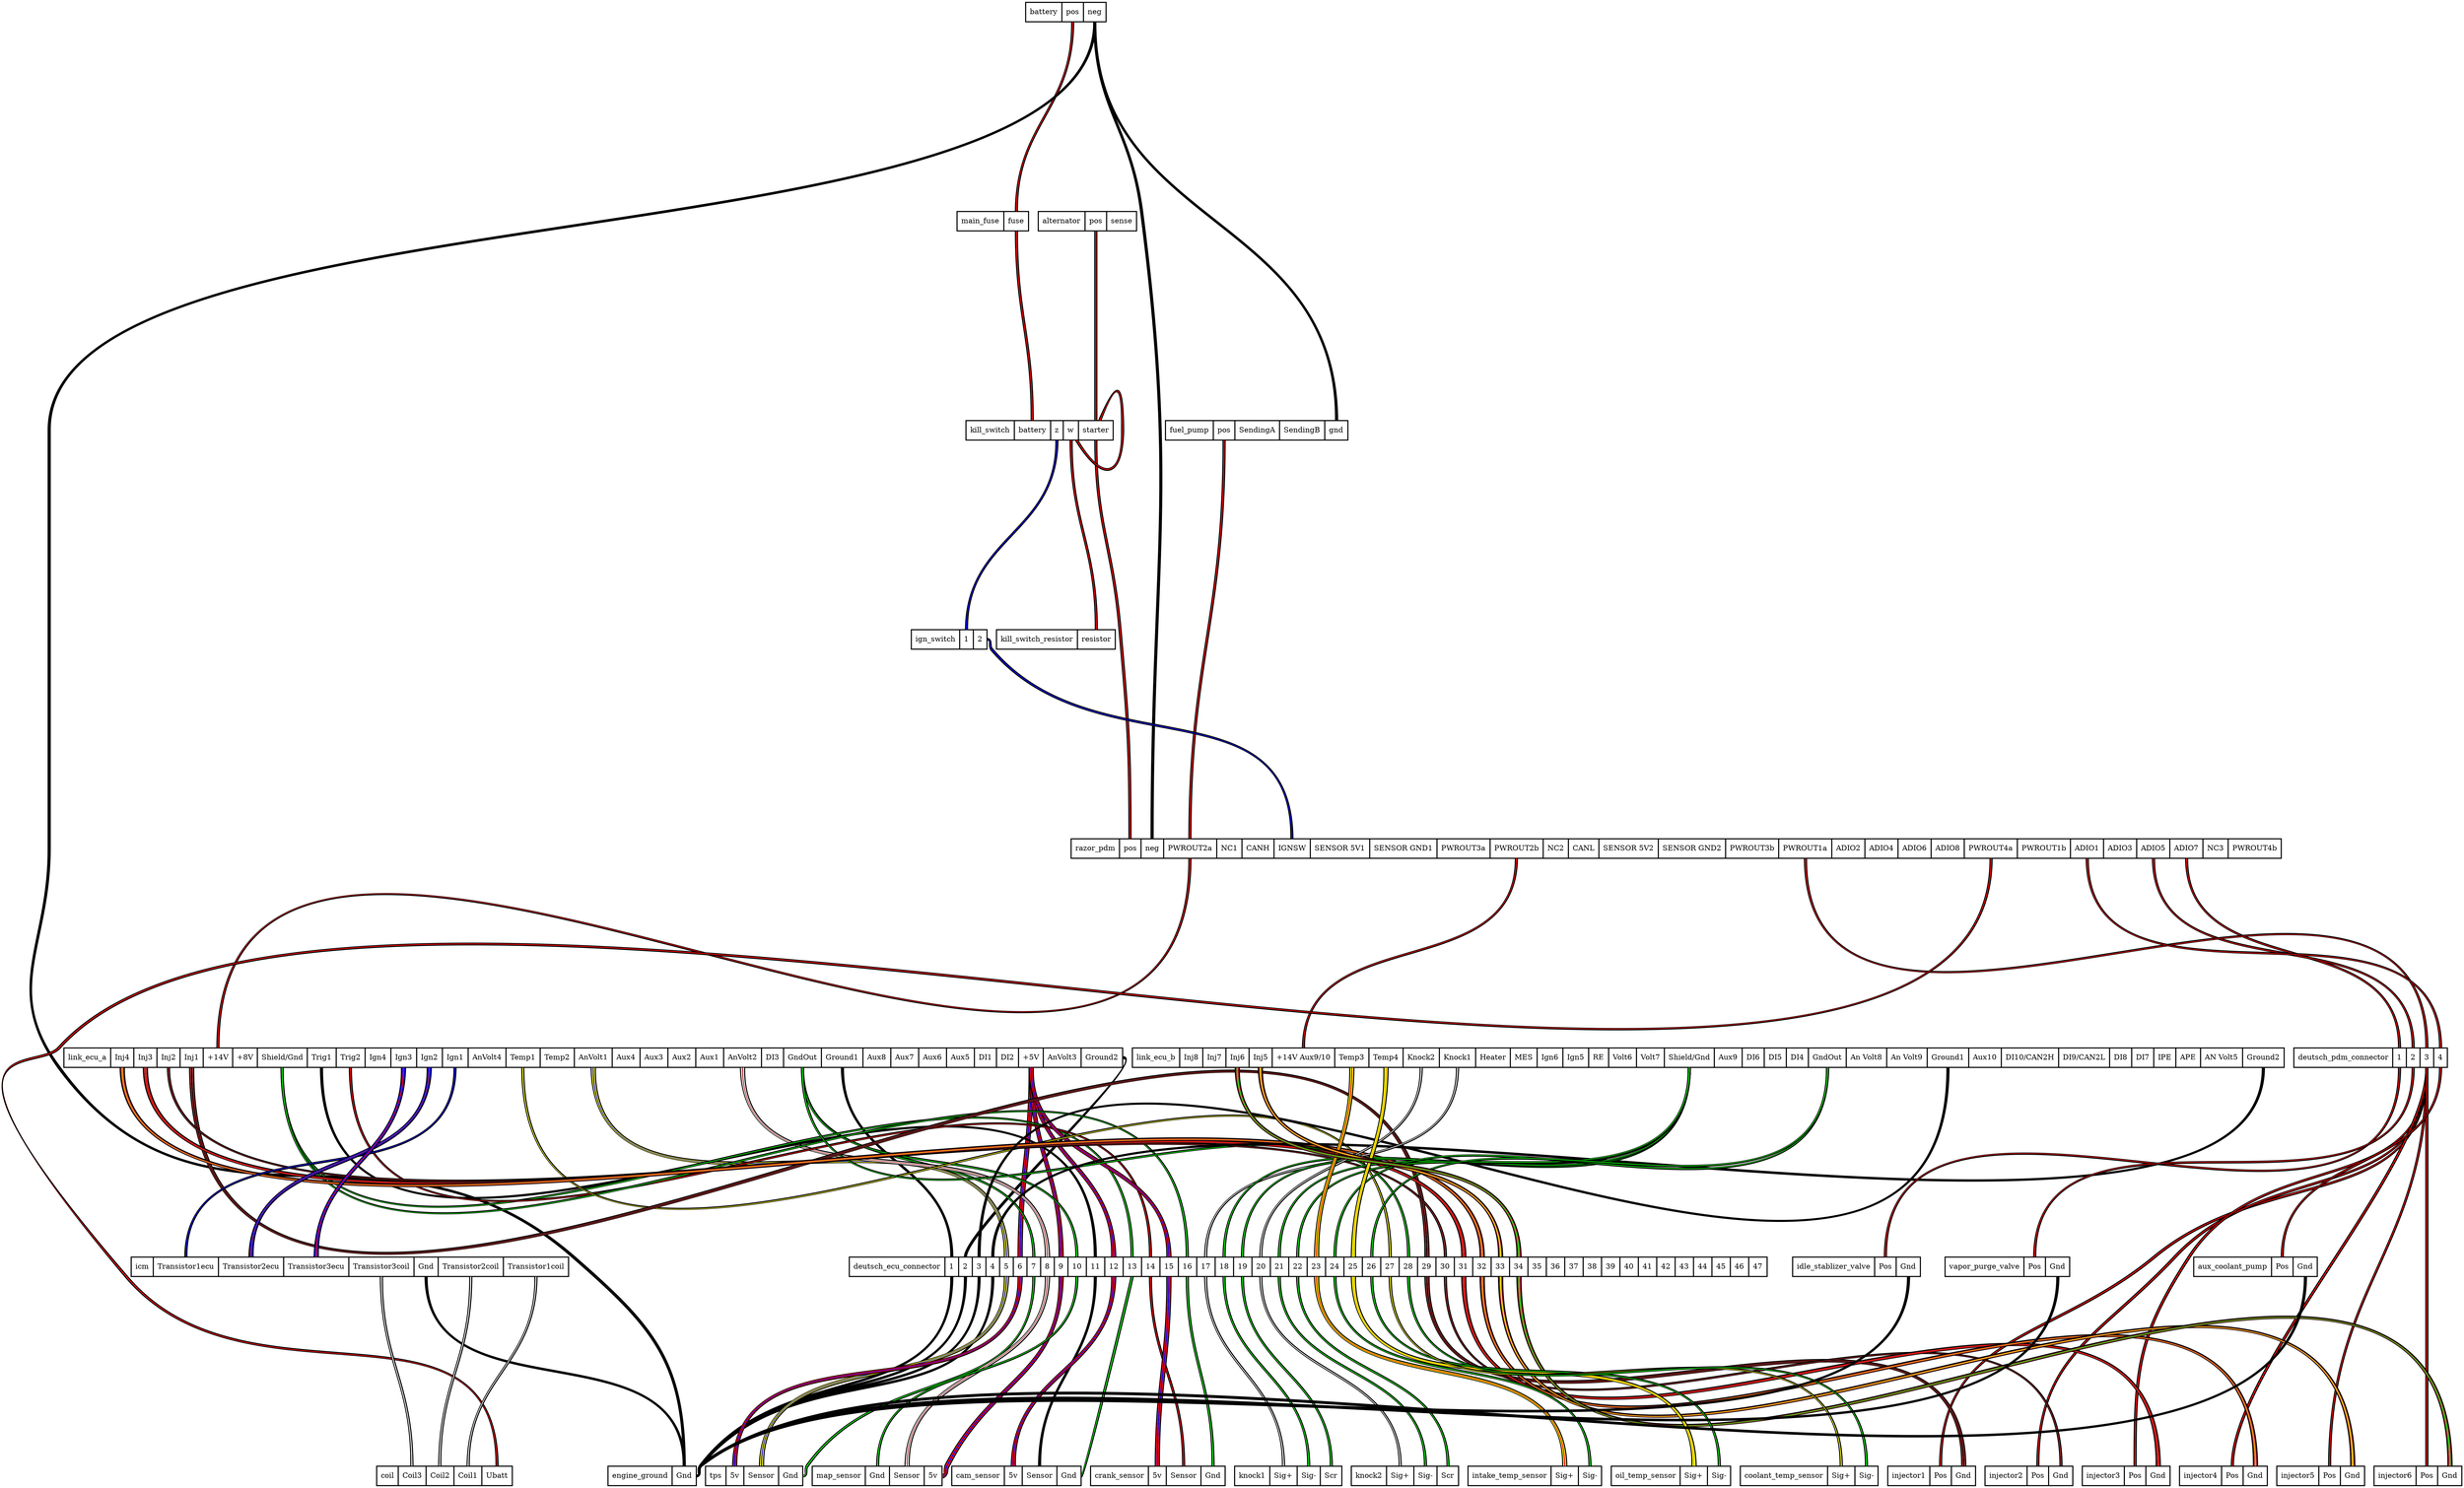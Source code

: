 graph "" {
	graph [bb="0,0,4683.2,2816",
		ranksep=5
	];
	node [label="\N"];
	battery	[height=0.51389,
		label="battery | <pos> pos | <neg> neg ",
		pos="2027.7,2797.5",
		rects="1951.2,2779.5,2020.2,2815.5 2020.2,2779.5,2061.2,2815.5 2061.2,2779.5,2104.2,2815.5",
		shape=record,
		style=bold,
		width=2.125];
	main_fuse	[height=0.51389,
		label="main_fuse | <fuse> fuse ",
		pos="1888.7,2400.5",
		rects="1820.7,2382.5,1909.7,2418.5 1909.7,2382.5,1956.7,2418.5",
		shape=record,
		style=bold,
		width=1.8889];
	battery:pos -- main_fuse:fuse	[color="black:red:black",
		penwidth=2,
		pos="2040.7,2779 2040.7,2612.1 1933.7,2585.9 1933.7,2419"];
	razor_pdm	[height=0.51389,
		label="razor_pdm | <pos> pos | <neg> neg | <PWROUT2a> PWROUT2a | <NC1> NC1 | <CANH> CANH | <IGNSW> IGNSW | <SENSOR 5V1> SENSOR 5V1 | <SENSOR \
GND1> SENSOR GND1 | <PWROUT3a> PWROUT3a | <PWROUT2b> PWROUT2b | <NC2> NC2 | <CANL> CANL | <SENSOR 5V2> SENSOR 5V2 | <SENSOR GND2> \
SENSOR GND2 | <PWROUT3b> PWROUT3b | <PWROUT1a> PWROUT1a | <ADIO2> ADIO2 | <ADIO4> ADIO4 | <ADIO6> ADIO6 | <ADIO8> ADIO8 | <PWROUT4a> \
PWROUT4a | <PWROUT1b> PWROUT1b | <ADIO1> ADIO1 | <ADIO3> ADIO3 | <ADIO5> ADIO5 | <ADIO7> ADIO7 | <NC3> NC3 | <PWROUT4b> PWROUT4b ",
		pos="3188.7,1209.5",
		rects="2037.7,1191.5,2129.7,1227.5 2129.7,1191.5,2170.7,1227.5 2170.7,1191.5,2213.7,1227.5 2213.7,1191.5,2314.7,1227.5 2314.7,1191.5,2362.7,\
1227.5 2362.7,1191.5,2423.7,1227.5 2423.7,1191.5,2492.7,1227.5 2492.7,1191.5,2605.7,1227.5 2605.7,1191.5,2733.7,1227.5 2733.7,1191.5,\
2834.7,1227.5 2834.7,1191.5,2935.7,1227.5 2935.7,1191.5,2983.7,1227.5 2983.7,1191.5,3041.7,1227.5 3041.7,1191.5,3154.7,1227.5 3154.7,\
1191.5,3282.7,1227.5 3282.7,1191.5,3383.7,1227.5 3383.7,1191.5,3484.7,1227.5 3484.7,1191.5,3547.7,1227.5 3547.7,1191.5,3610.7,1227.5 \
3610.7,1191.5,3673.7,1227.5 3673.7,1191.5,3736.7,1227.5 3736.7,1191.5,3837.7,1227.5 3837.7,1191.5,3938.7,1227.5 3938.7,1191.5,4001.7,\
1227.5 4001.7,1191.5,4064.7,1227.5 4064.7,1191.5,4127.7,1227.5 4127.7,1191.5,4190.7,1227.5 4190.7,1191.5,4238.7,1227.5 4238.7,1191.5,\
4339.7,1227.5",
		shape=record,
		style=bold,
		width=31.972];
	battery:neg -- razor_pdm:neg	[color="black:black:black",
		penwidth=2,
		pos="2082.7,2779 2082.7,2614.2 2150.4,2582.4 2171.7,2419 2240.1,1894 2191.7,1757.4 2191.7,1228"];
	fuel_pump	[height=0.51389,
		label="fuel_pump | <pos> pos | <SendingA> SendingA | <SendingB> SendingB | <gnd> gnd ",
		pos="2390.7,2003.5",
		rects="2217.2,1985.5,2308.2,2021.5 2308.2,1985.5,2349.2,2021.5 2349.2,1985.5,2434.2,2021.5 2434.2,1985.5,2520.2,2021.5 2520.2,1985.5,2564.2,\
2021.5",
		shape=record,
		style=bold,
		width=4.8194];
	battery:neg -- fuel_pump:gnd	[color="black:black:black",
		penwidth=2,
		pos="2082.7,2779 2082.7,2385.3 2542.7,2415.7 2542.7,2022"];
	engine_ground	[height=0.51389,
		label="engine_ground | <Gnd> Gnd ",
		pos="1240.7,18.5",
		rects="1156.7,0.5,1278.7,36.5 1278.7,0.5,1324.7,36.5",
		shape=record,
		style=bold,
		width=2.3333];
	battery:neg -- engine_ground:Gnd	[color="black:black:black",
		penwidth=2,
		pos="2082.7,2779 2082.7,2304.7 93.673,2478.8 93.673,2004.5 93.673,2004.5 93.673,2004.5 93.673,1208.5 93.673,1024.1 3.7359,942.8 112.67,\
794 386.28,420.27 741.69,738.54 1090.7,434 1241.2,302.62 1301.7,236.82 1301.7,37"];
	kill_switch	[height=0.51389,
		label="kill_switch | <battery> battery | <z> z | <w> w | <starter> starter ",
		pos="1977.7,2003.5",
		rects="1837.7,1985.5,1929.7,2021.5 1929.7,1985.5,1998.7,2021.5 1998.7,1985.5,2022.7,2021.5 2022.7,1985.5,2051.7,2021.5 2051.7,1985.5,2117.7,\
2021.5",
		shape=record,
		style=bold,
		width=3.8889];
	main_fuse:fuse -- kill_switch:battery	[color="black:red:black",
		penwidth=2,
		pos="1933.7,2382 1933.7,2221.4 1963.7,2182.6 1963.7,2022"];
	link_ecu_a	[height=0.51389,
		label="link_ecu_a | <Inj4> Inj4 | <Inj3> Inj3 | <Inj2> Inj2 | <Inj1> Inj1 | <+14V> +14V | <+8V> +8V | <Shield/Gnd> Shield/Gnd | <Trig1> \
Trig1 | <Trig2> Trig2 | <Ign4> Ign4 | <Ign3> Ign3 | <Ign2> Ign2 | <Ign1> Ign1 | <AnVolt4> AnVolt4 | <Temp1> Temp1 | <Temp2> Temp2 | <\
AnVolt1> AnVolt1 | <Aux4> Aux4 | <Aux3> Aux3 | <Aux2> Aux2 | <Aux1> Aux1 | <AnVolt2> AnVolt2 | <DI3> DI3 | <GndOut> GndOut | <Ground1> \
Ground1 | <Aux8> Aux8 | <Aux7> Aux7 | <Aux6> Aux6 | <Aux5> Aux5 | <DI1> DI1 | <DI2> DI2 | <+5V> +5V | <AnVolt3> AnVolt3 | <Ground2> \
Ground2 ",
		pos="1128.7,812.5",
		rects="121.67,794.5,210.67,830.5 210.67,794.5,254.67,830.5 254.67,794.5,298.67,830.5 298.67,794.5,342.67,830.5 342.67,794.5,386.67,830.5 \
386.67,794.5,442.67,830.5 442.67,794.5,489.67,830.5 489.67,794.5,584.67,830.5 584.67,794.5,639.67,830.5 639.67,794.5,694.67,830.5 \
694.67,794.5,743.67,830.5 743.67,794.5,792.67,830.5 792.67,794.5,841.67,830.5 841.67,794.5,890.67,830.5 890.67,794.5,962.67,830.5 \
962.67,794.5,1027.7,830.5 1027.7,794.5,1092.7,830.5 1092.7,794.5,1164.7,830.5 1164.7,794.5,1217.7,830.5 1217.7,794.5,1270.7,830.5 \
1270.7,794.5,1323.7,830.5 1323.7,794.5,1376.7,830.5 1376.7,794.5,1448.7,830.5 1448.7,794.5,1490.7,830.5 1490.7,794.5,1562.7,830.5 \
1562.7,794.5,1641.7,830.5 1641.7,794.5,1694.7,830.5 1694.7,794.5,1747.7,830.5 1747.7,794.5,1800.7,830.5 1800.7,794.5,1853.7,830.5 \
1853.7,794.5,1895.7,830.5 1895.7,794.5,1937.7,830.5 1937.7,794.5,1984.7,830.5 1984.7,794.5,2056.7,830.5 2056.7,794.5,2135.7,830.5",
		shape=record,
		style=bold,
		width=27.972];
	razor_pdm:PWROUT2a -- link_ecu_a:"+14V"	[color="black:red:black",
		penwidth=2,
		pos="2263.7,1191 2263.7,353.79 414.67,1668.2 414.67,831"];
	link_ecu_b	[height=0.51389,
		label="link_ecu_b | <Inj8> Inj8 | <Inj7> Inj7 | <Inj6> Inj6 | <Inj5> Inj5 | <+14V Aux9/10> +14V Aux9/10 | <Temp3> Temp3 | <Temp4> Temp4 | <\
Knock2> Knock2 | <Knock1> Knock1 | <Heater> Heater | <MES> MES | <Ign6> Ign6 | <Ign5> Ign5 | <RE> RE | <Volt6> Volt6 | <Volt7> Volt7 | <\
Shield/Gnd> Shield/Gnd | <Aux9> Aux9 | <DI6> DI6 | <DI5> DI5 | <DI4> DI4 | <GndOut> GndOut | <An Volt8> An Volt8 | <An Volt9> An \
Volt9 | <Ground1> Ground1 | <Aux10> Aux10 | <DI10/CAN2H> DI10/CAN2H | <DI9/CAN2L> DI9/CAN2L | <DI8> DI8 | <DI7> DI7 | <IPE> IPE | <\
APE> APE | <AN Volt5> AN Volt5 | <Ground2> Ground2 ",
		pos="3249.7,812.5",
		rects="2154.2,794.5,2244.2,830.5 2244.2,794.5,2288.2,830.5 2288.2,794.5,2332.2,830.5 2332.2,794.5,2376.2,830.5 2376.2,794.5,2420.2,830.5 \
2420.2,794.5,2539.2,830.5 2539.2,794.5,2604.2,830.5 2604.2,794.5,2669.2,830.5 2669.2,794.5,2738.2,830.5 2738.2,794.5,2807.2,830.5 \
2807.2,794.5,2873.2,830.5 2873.2,794.5,2924.2,830.5 2924.2,794.5,2973.2,830.5 2973.2,794.5,3022.2,830.5 3022.2,794.5,3060.2,830.5 \
3060.2,794.5,3113.2,830.5 3113.2,794.5,3166.2,830.5 3166.2,794.5,3261.2,830.5 3261.2,794.5,3314.2,830.5 3314.2,794.5,3356.2,830.5 \
3356.2,794.5,3398.2,830.5 3398.2,794.5,3440.2,830.5 3440.2,794.5,3512.2,830.5 3512.2,794.5,3589.2,830.5 3589.2,794.5,3666.2,830.5 \
3666.2,794.5,3745.2,830.5 3745.2,794.5,3807.2,830.5 3807.2,794.5,3916.2,830.5 3916.2,794.5,4013.2,830.5 4013.2,794.5,4055.2,830.5 \
4055.2,794.5,4097.2,830.5 4097.2,794.5,4139.2,830.5 4139.2,794.5,4186.2,830.5 4186.2,794.5,4266.2,830.5 4266.2,794.5,4345.2,830.5",
		shape=record,
		style=bold,
		width=30.431];
	razor_pdm:PWROUT2b -- link_ecu_b:"+14V Aux9/10"	[color="black:red:black",
		penwidth=2,
		pos="2884.7,1191 2884.7,950.17 2479.7,1071.8 2479.7,831"];
	deutsch_pdm_connector	[height=0.51389,
		label="deutsch_pdm_connector | <1> 1 | <2> 2 | <3> 3 | <4> 4 ",
		pos="4509.7,812.5",
		rects="4363.7,794.5,4551.7,830.5 4551.7,794.5,4577.7,830.5 4577.7,794.5,4603.7,830.5 4603.7,794.5,4629.7,830.5 4629.7,794.5,4655.7,830.5",
		shape=record,
		style=bold,
		width=4.0556];
	razor_pdm:ADIO7 -- deutsch_pdm_connector:1	[color="black:red:black",
		penwidth=2,
		pos="4159.7,1191 4159.7,950.17 4564.7,1071.8 4564.7,831"];
	razor_pdm:ADIO5 -- deutsch_pdm_connector:2	[color="black:red:black",
		penwidth=2,
		pos="4096.7,1191 4096.7,919.33 4590.7,1102.7 4590.7,831"];
	razor_pdm:PWROUT1a -- deutsch_pdm_connector:3	[color="black:red:black",
		penwidth=2,
		pos="3434.7,1191 3434.7,641.84 4616.7,1380.2 4616.7,831"];
	razor_pdm:ADIO1 -- deutsch_pdm_connector:4	[color="black:red:black",
		penwidth=2,
		pos="3970.7,1191 3970.7,852.18 4642.7,1169.8 4642.7,831"];
	coil	[height=0.51389,
		label="coil | <Coil3> Coil3 | <Coil2> Coil2 | <Coil1> Coil1 | <Ubatt> Ubatt ",
		pos="845.67,18.5",
		rects="716.67,0.5,757.67,36.5 757.67,0.5,810.67,36.5 810.67,0.5,863.67,36.5 863.67,0.5,916.67,36.5 916.67,0.5,974.67,36.5",
		shape=record,
		style=bold,
		width=3.5833];
	razor_pdm:PWROUT4a -- coil:Ubatt	[color="black:red:black",
		penwidth=2,
		pos="3787.7,1191 3787.7,370.42 663.9,1438.9 112.67,831 67.733,781.44 -178.11,888.9 240.67,397 468.74,129.11 945.67,388.82 945.67,37"];
	fuel_pump:pos -- razor_pdm:PWROUT2a	[color="black:red:black",
		penwidth=2,
		pos="2328.7,1985 2328.7,1647.3 2263.7,1565.7 2263.7,1228"];
	kill_switch:starter -- razor_pdm:pos	[color="black:red:black",
		penwidth=2,
		pos="2084.7,1985 2084.7,1823.7 2116.6,1785.7 2130.7,1625 2146.1,1449 2149.7,1404.6 2149.7,1228"];
	kill_switch:starter -- kill_switch:w	[color="black:red:black",
		penwidth=2,
		pos="2092,2021.7 2125.2,2102.1 2135.7,2096 2135.7,2003.5 2135.7,1911 2096.1,1904.9 2047.9,1985.3"];
	kill_switch_resistor	[height=0.51389,
		label="kill_switch_resistor | <resistor> resistor ",
		pos="2008.7,1606.5",
		rects="1895.7,1588.5,2049.7,1624.5 2049.7,1588.5,2121.7,1624.5",
		shape=record,
		style=bold,
		width=3.1389];
	kill_switch:w -- kill_switch_resistor:resistor	[color="black:red:black",
		penwidth=2,
		pos="2037.7,1985 2037.7,1823.6 2085.7,1786.4 2085.7,1625"];
	ign_switch	[height=0.51389,
		label="ign_switch | <1> 1 | <2> 2 ",
		pos="1805.7,1606.5",
		rects="1733.7,1588.5,1825.7,1624.5 1825.7,1588.5,1851.7,1624.5 1851.7,1588.5,1877.7,1624.5",
		shape=record,
		style=bold,
		width=2];
	kill_switch:z -- ign_switch:1	[color="black:blue:black",
		penwidth=2,
		pos="2010.7,1985 2010.7,1807.7 1838.7,1802.3 1838.7,1625"];
	deutsch_ecu_connector	[height=0.51389,
		label="deutsch_ecu_connector | <1> 1 | <2> 2 | <3> 3 | <4> 4 | <5> 5 | <6> 6 | <7> 7 | <8> 8 | <9> 9 | <10> 10 | <11> 11 | <12> 12 | <13> \
13 | <14> 14 | <15> 15 | <16> 16 | <17> 17 | <18> 18 | <19> 19 | <20> 20 | <21> 21 | <22> 22 | <23> 23 | <24> 24 | <25> 25 | <26> \
26 | <27> 27 | <28> 28 | <29> 29 | <30> 30 | <31> 31 | <32> 32 | <33> 33 | <34> 34 | <35> 35 | <36> 36 | <37> 37 | <38> 38 | <39> \
39 | <40> 40 | <41> 41 | <42> 42 | <43> 43 | <44> 44 | <45> 45 | <46> 46 | <47> 47 ",
		pos="2488.7,415.5",
		rects="1615.7,397.5,1797.7,433.5 1797.7,397.5,1823.7,433.5 1823.7,397.5,1849.7,433.5 1849.7,397.5,1875.7,433.5 1875.7,397.5,1901.7,433.5 \
1901.7,397.5,1927.7,433.5 1927.7,397.5,1953.7,433.5 1953.7,397.5,1979.7,433.5 1979.7,397.5,2005.7,433.5 2005.7,397.5,2031.7,433.5 \
2031.7,397.5,2066.7,433.5 2066.7,397.5,2101.7,433.5 2101.7,397.5,2136.7,433.5 2136.7,397.5,2171.7,433.5 2171.7,397.5,2206.7,433.5 \
2206.7,397.5,2241.7,433.5 2241.7,397.5,2276.7,433.5 2276.7,397.5,2311.7,433.5 2311.7,397.5,2346.7,433.5 2346.7,397.5,2381.7,433.5 \
2381.7,397.5,2416.7,433.5 2416.7,397.5,2451.7,433.5 2451.7,397.5,2486.7,433.5 2486.7,397.5,2521.7,433.5 2521.7,397.5,2556.7,433.5 \
2556.7,397.5,2591.7,433.5 2591.7,397.5,2626.7,433.5 2626.7,397.5,2661.7,433.5 2661.7,397.5,2696.7,433.5 2696.7,397.5,2731.7,433.5 \
2731.7,397.5,2766.7,433.5 2766.7,397.5,2801.7,433.5 2801.7,397.5,2836.7,433.5 2836.7,397.5,2871.7,433.5 2871.7,397.5,2906.7,433.5 \
2906.7,397.5,2941.7,433.5 2941.7,397.5,2976.7,433.5 2976.7,397.5,3011.7,433.5 3011.7,397.5,3046.7,433.5 3046.7,397.5,3081.7,433.5 \
3081.7,397.5,3116.7,433.5 3116.7,397.5,3151.7,433.5 3151.7,397.5,3186.7,433.5 3186.7,397.5,3221.7,433.5 3221.7,397.5,3256.7,433.5 \
3256.7,397.5,3291.7,433.5 3291.7,397.5,3326.7,433.5 3326.7,397.5,3361.7,433.5",
		shape=record,
		style=bold,
		width=24.25];
	link_ecu_a:Ground1 -- deutsch_ecu_connector:1	[color="black:black:black",
		penwidth=2,
		pos="1602.7,794 1602.7,609.21 1810.7,618.79 1810.7,434"];
	link_ecu_a:Ground2 -- deutsch_ecu_connector:2	[color="black:black:black",
		penwidth=2,
		pos="2136.7,812.5 2190.3,812.5 1836.7,487.66 1836.7,434"];
	link_ecu_a:AnVolt1 -- deutsch_ecu_connector:5	[color="black:yellow:blue:yellow:black",
		penwidth=2,
		pos="1128.7,794 1128.7,409.77 1914.7,818.23 1914.7,434"];
	link_ecu_a:"+5V" -- deutsch_ecu_connector:6	[color="black:red:blue:red:black",
		penwidth=2,
		pos="1961.7,794 1961.7,633.73 1940.7,594.27 1940.7,434"];
	link_ecu_a:GndOut -- deutsch_ecu_connector:7	[color="black:green:black",
		penwidth=2,
		pos="1526.7,794 1526.7,541.33 1966.7,686.67 1966.7,434"];
	link_ecu_a:AnVolt2 -- deutsch_ecu_connector:8	[color="black:white:brown:white:black",
		penwidth=2,
		pos="1412.7,794 1412.7,490.6 1992.7,737.4 1992.7,434"];
	link_ecu_a:"+5V" -- deutsch_ecu_connector:9	[color="black:red:blue:red:black",
		penwidth=2,
		pos="1961.7,794 1961.7,632.01 2018.7,595.99 2018.7,434"];
	link_ecu_a:GndOut -- deutsch_ecu_connector:10	[color="black:green:black",
		penwidth=2,
		pos="1526.7,794 1526.7,512.18 2048.7,715.82 2048.7,434"];
	link_ecu_a:Trig1 -- deutsch_ecu_connector:11	[color="black:black:black",
		penwidth=2,
		pos="611.67,794 611.67,120.5 2083.7,1107.5 2083.7,434"];
	link_ecu_a:"+5V" -- deutsch_ecu_connector:12	[color="black:red:blue:red:black",
		penwidth=2,
		pos="1961.7,794 1961.7,619.45 2118.7,608.55 2118.7,434"];
	link_ecu_a:"Shield/Gnd" -- deutsch_ecu_connector:13	[color="black:green:black",
		penwidth=2,
		pos="536.67,794 536.67,57.738 2153.7,1170.3 2153.7,434"];
	link_ecu_a:Trig2 -- deutsch_ecu_connector:14	[color="black:red:black",
		penwidth=2,
		pos="666.67,794 666.67,98.891 2188.7,1129.1 2188.7,434"];
	link_ecu_a:"+5V" -- deutsch_ecu_connector:15	[color="black:red:blue:red:black",
		penwidth=2,
		pos="1961.7,794 1961.7,596.11 2223.7,631.89 2223.7,434"];
	link_ecu_a:"Shield/Gnd" -- deutsch_ecu_connector:16	[color="black:green:black",
		penwidth=2,
		pos="536.67,794 536.67,12.121 2258.7,1215.9 2258.7,434"];
	link_ecu_a:Temp1 -- deutsch_ecu_connector:27	[color="black:yellow:black",
		penwidth=2,
		pos="994.67,794 994.67,43.415 2644.7,1184.6 2644.7,434"];
	link_ecu_a:GndOut -- deutsch_ecu_connector:28	[color="black:green:black",
		penwidth=2,
		pos="1526.7,794 1526.7,257.16 2679.7,970.84 2679.7,434"];
	link_ecu_a:Inj1 -- deutsch_ecu_connector:29	[color="black:brown:black:brown:black",
		penwidth=2,
		pos="364.67,794 364.67,-262.63 2714.7,1490.6 2714.7,434"];
	link_ecu_a:Inj2 -- deutsch_ecu_connector:30	[color="black:brown:black",
		penwidth=2,
		pos="320.67,794 320.67,248.33 2749.7,979.67 2749.7,434"];
	link_ecu_a:Inj3 -- deutsch_ecu_connector:31	[color="black:brown:red:brown:black",
		penwidth=2,
		pos="276.67,794 276.67,230.95 2784.7,997.05 2784.7,434"];
	link_ecu_a:Inj4 -- deutsch_ecu_connector:32	[color="black:brown:orange:brown:black",
		penwidth=2,
		pos="232.67,794 232.67,213.57 2819.7,1014.4 2819.7,434"];
	icm	[height=0.51389,
		label="icm | <Transistor1ecu> Transistor1ecu | <Transistor2ecu> Transistor2ecu | <Transistor3ecu> Transistor3ecu | <Transistor3coil> Transistor3coil | <\
Gnd> Gnd | <Transistor2coil> Transistor2coil | <Transistor1coil> Transistor1coil ",
		pos="665.67,415.5",
		rects="249.67,397.5,291.67,433.5 291.67,397.5,415.67,433.5 415.67,397.5,539.67,433.5 539.67,397.5,663.67,433.5 663.67,397.5,787.67,433.5 \
787.67,397.5,833.67,433.5 833.67,397.5,957.67,433.5 957.67,397.5,1081.7,433.5",
		shape=record,
		style=bold,
		width=11.556];
	link_ecu_a:Ign1 -- icm:Transistor1ecu	[color="black:blue:black",
		penwidth=2,
		pos="865.67,794 865.67,515.82 353.67,712.18 353.67,434"];
	link_ecu_a:Ign2 -- icm:Transistor2ecu	[color="black:blue:brown:blue:black",
		penwidth=2,
		pos="816.67,794 816.67,574.23 477.67,653.77 477.67,434"];
	link_ecu_a:Ign3 -- icm:Transistor3ecu	[color="black:blue:red:blue:black",
		penwidth=2,
		pos="767.67,794 767.67,617.81 601.67,610.19 601.67,434"];
	link_ecu_b:Ground1 -- deutsch_ecu_connector:3	[color="black:black:black",
		penwidth=2,
		pos="3705.7,794 3705.7,-40.592 1862.7,1268.6 1862.7,434"];
	link_ecu_b:Ground2 -- deutsch_ecu_connector:4	[color="black:black:black",
		penwidth=2,
		pos="4305.7,794 4305.7,250.96 1888.7,977.04 1888.7,434"];
	link_ecu_b:Knock1 -- deutsch_ecu_connector:17	[color="black:white:black",
		penwidth=2,
		pos="2772.7,794 2772.7,527.69 2293.7,700.31 2293.7,434"];
	link_ecu_b:"Shield/Gnd" -- deutsch_ecu_connector:18	[color="black:green:black",
		penwidth=2,
		pos="3213.7,794 3213.7,369.37 2328.7,858.63 2328.7,434"];
	link_ecu_b:"Shield/Gnd" -- deutsch_ecu_connector:19	[color="black:green:black",
		penwidth=2,
		pos="3213.7,794 3213.7,383.74 2363.7,844.26 2363.7,434"];
	link_ecu_b:Knock2 -- deutsch_ecu_connector:20	[color="black:white:black",
		penwidth=2,
		pos="2703.7,794 2703.7,584.3 2398.7,643.7 2398.7,434"];
	link_ecu_b:"Shield/Gnd" -- deutsch_ecu_connector:21	[color="black:green:black",
		penwidth=2,
		pos="3213.7,794 3213.7,412.19 2433.7,815.81 2433.7,434"];
	link_ecu_b:"Shield/Gnd" -- deutsch_ecu_connector:22	[color="black:green:black",
		penwidth=2,
		pos="3213.7,794 3213.7,426.26 2468.7,801.74 2468.7,434"];
	link_ecu_b:Temp3 -- deutsch_ecu_connector:23	[color="black:yellow:red:yellow:black",
		penwidth=2,
		pos="2571.7,794 2571.7,631.25 2504.7,596.75 2504.7,434"];
	link_ecu_b:GndOut -- deutsch_ecu_connector:24	[color="black:green:black",
		penwidth=2,
		pos="3476.7,794 3476.7,347.88 2539.7,880.12 2539.7,434"];
	link_ecu_b:Temp4 -- deutsch_ecu_connector:25	[color="black:yellow:orange:yellow:black",
		penwidth=2,
		pos="2636.7,794 2636.7,631.64 2574.7,596.36 2574.7,434"];
	link_ecu_b:GndOut -- deutsch_ecu_connector:26	[color="black:green:black",
		penwidth=2,
		pos="3476.7,794 3476.7,376.77 2609.7,851.23 2609.7,434"];
	link_ecu_b:Inj5 -- deutsch_ecu_connector:33	[color="black:brown:yellow:brown:black",
		penwidth=2,
		pos="2397.7,794 2397.7,535.44 2854.7,692.56 2854.7,434"];
	link_ecu_b:Inj6 -- deutsch_ecu_connector:34	[color="black:brown:green:brown:black",
		penwidth=2,
		pos="2353.7,794 2353.7,507.03 2889.7,720.97 2889.7,434"];
	injector1	[height=0.51389,
		label="injector1 | <Pos> Pos | <Gnd> Gnd ",
		pos="3674.7,18.5",
		rects="3591.2,0.5,3671.2,36.5 3671.2,0.5,3712.2,36.5 3712.2,0.5,3758.2,36.5",
		shape=record,
		style=bold,
		width=2.3194];
	deutsch_pdm_connector:3 -- injector1:Pos	[color="black:red:black",
		penwidth=2,
		pos="4616.7,794 4616.7,513.64 4314.9,612.49 4098.7,434 3903.8,273.12 3691.7,289.69 3691.7,37"];
	injector2	[height=0.51389,
		label="injector2 | <Pos> Pos | <Gnd> Gnd ",
		pos="3859.7,18.5",
		rects="3776.2,0.5,3856.2,36.5 3856.2,0.5,3897.2,36.5 3897.2,0.5,3943.2,36.5",
		shape=record,
		style=bold,
		width=2.3194];
	deutsch_pdm_connector:3 -- injector2:Pos	[color="black:red:black",
		penwidth=2,
		pos="4616.7,794 4616.7,527.69 4320,628.14 4137.7,434 3993.1,280.06 3876.7,248.16 3876.7,37"];
	injector3	[height=0.51389,
		label="injector3 | <Pos> Pos | <Gnd> Gnd ",
		pos="4044.7,18.5",
		rects="3961.2,0.5,4041.2,36.5 4041.2,0.5,4082.2,36.5 4082.2,0.5,4128.2,36.5",
		shape=record,
		style=bold,
		width=2.3194];
	deutsch_pdm_connector:3 -- injector3:Pos	[color="black:red:black",
		penwidth=2,
		pos="4616.7,794 4616.7,537.18 4304.6,649.38 4164.7,434 4065.4,281.13 4061.7,219.29 4061.7,37"];
	injector4	[height=0.51389,
		label="injector4 | <Pos> Pos | <Gnd> Gnd ",
		pos="4229.7,18.5",
		rects="4146.2,0.5,4226.2,36.5 4226.2,0.5,4267.2,36.5 4267.2,0.5,4313.2,36.5",
		shape=record,
		style=bold,
		width=2.3194];
	deutsch_pdm_connector:3 -- injector4:Pos	[color="black:red:black",
		penwidth=2,
		pos="4616.7,794 4616.7,606.76 4246.7,224.24 4246.7,37"];
	injector5	[height=0.51389,
		label="injector5 | <Pos> Pos | <Gnd> Gnd ",
		pos="4414.7,18.5",
		rects="4331.2,0.5,4411.2,36.5 4411.2,0.5,4452.2,36.5 4452.2,0.5,4498.2,36.5",
		shape=record,
		style=bold,
		width=2.3194];
	deutsch_pdm_connector:3 -- injector5:Pos	[color="black:red:black",
		penwidth=2,
		pos="4616.7,794 4616.7,447.65 4431.7,383.35 4431.7,37"];
	injector6	[height=0.51389,
		label="injector6 | <Pos> Pos | <Gnd> Gnd ",
		pos="4599.7,18.5",
		rects="4516.2,0.5,4596.2,36.5 4596.2,0.5,4637.2,36.5 4637.2,0.5,4683.2,36.5",
		shape=record,
		style=bold,
		width=2.3194];
	deutsch_pdm_connector:3 -- injector6:Pos	[color="black:red:black",
		penwidth=2,
		pos="4616.7,794 4616.7,457.56 4616.7,373.44 4616.7,37"];
	idle_stablizer_valve	[height=0.51389,
		label="idle_stablizer_valve | <Pos> Pos | <Gnd> Gnd ",
		pos="3531.7,415.5",
		rects="3410.2,397.5,3566.2,433.5 3566.2,397.5,3607.2,433.5 3607.2,397.5,3653.2,433.5",
		shape=record,
		style=bold,
		width=3.375];
	deutsch_pdm_connector:1 -- idle_stablizer_valve:Pos	[color="black:red:black",
		penwidth=2,
		pos="4564.7,794 4564.7,330.82 3586.7,897.18 3586.7,434"];
	vapor_purge_valve	[height=0.51389,
		label="vapor_purge_valve | <Pos> Pos | <Gnd> Gnd ",
		pos="3818.7,415.5",
		rects="3700.2,397.5,3850.2,433.5 3850.2,397.5,3891.2,433.5 3891.2,397.5,3937.2,433.5",
		shape=record,
		style=bold,
		width=3.2917];
	deutsch_pdm_connector:2 -- vapor_purge_valve:Pos	[color="black:red:black",
		penwidth=2,
		pos="4590.7,794 4590.7,436.23 3870.7,791.77 3870.7,434"];
	aux_coolant_pump	[height=0.51389,
		label="aux_coolant_pump | <Pos> Pos | <Gnd> Gnd ",
		pos="4290.7,415.5",
		rects="4173.2,397.5,4321.2,433.5 4321.2,397.5,4362.2,433.5 4362.2,397.5,4408.2,433.5",
		shape=record,
		style=bold,
		width=3.2639];
	deutsch_pdm_connector:4 -- aux_coolant_pump:Pos	[color="black:red:black",
		penwidth=2,
		pos="4642.7,794 4642.7,585.44 4341.7,642.56 4341.7,434"];
	ign_switch:2 -- razor_pdm:IGNSW	[color="black:blue:black",
		penwidth=2,
		pos="1878.7,1606.5 1887.6,1606.5 1880.8,1594.8 1886.7,1588 2081.8,1360.1 2457.7,1528 2457.7,1228"];
	alternator	[height=0.51389,
		label="alternator | <pos> pos | <sense> sense ",
		pos="2068.7,2400.5",
		rects="1975.2,2382.5,2064.2,2418.5 2064.2,2382.5,2105.2,2418.5 2105.2,2382.5,2162.2,2418.5",
		shape=record,
		style=bold,
		width=2.5972];
	alternator:pos -- kill_switch:starter	[color="black:red:black",
		penwidth=2,
		pos="2084.7,2382 2084.7,2222 2084.7,2182 2084.7,2022"];
	deutsch_ecu_connector:1 -- engine_ground:Gnd	[color="black:black:black",
		penwidth=2,
		pos="1810.7,397 1810.7,131.04 1492.2,249.76 1332.7,37 1327.4,29.967 1334.5,18.5 1325.7,18.5"];
	deutsch_ecu_connector:2 -- engine_ground:Gnd	[color="black:black:black",
		penwidth=2,
		pos="1836.7,397 1836.7,121.73 1500.6,255.11 1332.7,37 1327.3,30.034 1334.5,18.5 1325.7,18.5"];
	deutsch_ecu_connector:3 -- engine_ground:Gnd	[color="black:black:black",
		penwidth=2,
		pos="1862.7,397 1862.7,112.24 1509,260.56 1332.7,37 1327.2,30.098 1334.5,18.5 1325.7,18.5"];
	deutsch_ecu_connector:4 -- engine_ground:Gnd	[color="black:black:black",
		penwidth=2,
		pos="1888.7,397 1888.7,102.61 1517.5,266.1 1332.7,37 1327.2,30.159 1334.5,18.5 1325.7,18.5"];
	deutsch_ecu_connector:29 -- injector1:Gnd	[color="black:brown:black:brown:black",
		penwidth=2,
		pos="2714.7,397 2714.7,-84.159 3735.7,518.16 3735.7,37"];
	deutsch_ecu_connector:30 -- injector2:Gnd	[color="black:brown:black",
		penwidth=2,
		pos="2749.7,397 2749.7,-147.48 3920.7,581.48 3920.7,37"];
	deutsch_ecu_connector:31 -- injector3:Gnd	[color="black:brown:red:brown:black",
		penwidth=2,
		pos="2784.7,397 2784.7,-211.52 4105.7,645.52 4105.7,37"];
	deutsch_ecu_connector:32 -- injector4:Gnd	[color="black:brown:orange:brown:black",
		penwidth=2,
		pos="2819.7,397 2819.7,-276.07 4290.7,710.07 4290.7,37"];
	deutsch_ecu_connector:33 -- injector5:Gnd	[color="black:brown:yellow:brown:black",
		penwidth=2,
		pos="2854.7,397 2854.7,-341 4475.7,775 4475.7,37"];
	deutsch_ecu_connector:34 -- injector6:Gnd	[color="black:brown:green:brown:black",
		penwidth=2,
		pos="2889.7,397 2889.7,-406.21 4660.7,840.21 4660.7,37"];
	tps	[height=0.51389,
		label="tps | <5v> 5v | <Sensor> Sensor | <Gnd> Gnd ",
		pos="1434.7,18.5",
		rects="1342.2,0.5,1381.2,36.5 1381.2,0.5,1415.2,36.5 1415.2,0.5,1481.2,36.5 1481.2,0.5,1527.2,36.5",
		shape=record,
		style=bold,
		width=2.5694];
	deutsch_ecu_connector:5 -- tps:Sensor	[color="black:yellow:blue:yellow:black",
		penwidth=2,
		pos="1914.7,397 1914.7,135.28 1448.7,298.72 1448.7,37"];
	deutsch_ecu_connector:6 -- tps:"5v"	[color="black:red:blue:red:black",
		penwidth=2,
		pos="1940.7,397 1940.7,107.45 1397.7,326.55 1397.7,37"];
	deutsch_ecu_connector:7 -- tps:Gnd	[color="black:green:black",
		penwidth=2,
		pos="1966.7,397 1966.7,147.41 1680.4,240.38 1535.7,37 1530.6,29.837 1537.5,18.5 1528.7,18.5"];
	map_sensor	[height=0.51389,
		label="map_sensor | <Gnd> Gnd | <Sensor> Sensor | <5v> 5v ",
		pos="1668.7,18.5",
		rects="1545.2,0.5,1646.2,36.5 1646.2,0.5,1692.2,36.5 1692.2,0.5,1758.2,36.5 1758.2,0.5,1792.2,36.5",
		shape=record,
		style=bold,
		width=3.4306];
	deutsch_ecu_connector:8 -- map_sensor:Sensor	[color="black:white:brown:white:black",
		penwidth=2,
		pos="1992.7,397 1992.7,197.8 1725.7,236.2 1725.7,37"];
	deutsch_ecu_connector:9 -- map_sensor:"5v"	[color="black:red:blue:red:black",
		penwidth=2,
		pos="2018.7,397 2018.7,210.18 1887.2,203.11 1801.7,37 1797.6,29.035 1802.6,18.5 1793.7,18.5"];
	deutsch_ecu_connector:10 -- map_sensor:Gnd	[color="black:green:black",
		penwidth=2,
		pos="2048.7,397 2048.7,164.68 1669.7,269.32 1669.7,37"];
	cam_sensor	[height=0.51389,
		label="cam_sensor | <5v> 5v | <Sensor> Sensor | <Gnd> Gnd ",
		pos="1933.7,18.5",
		rects="1810.7,0.5,1910.7,36.5 1910.7,0.5,1944.7,36.5 1944.7,0.5,2010.7,36.5 2010.7,0.5,2056.7,36.5",
		shape=record,
		style=bold,
		width=3.4167];
	deutsch_ecu_connector:11 -- cam_sensor:Sensor	[color="black:black:black",
		penwidth=2,
		pos="2083.7,397 2083.7,230.21 1977.7,203.79 1977.7,37"];
	deutsch_ecu_connector:12 -- cam_sensor:"5v"	[color="black:red:blue:red:black",
		penwidth=2,
		pos="2118.7,397 2118.7,215.88 1927.7,218.12 1927.7,37"];
	deutsch_ecu_connector:13 -- cam_sensor:Gnd	[color="black:green:black",
		penwidth=2,
		pos="2153.7,397 2153.7,391.58 2063.1,18.5 2057.7,18.5"];
	crank_sensor	[height=0.51389,
		label="crank_sensor | <5v> 5v | <Sensor> Sensor | <Gnd> Gnd ",
		pos="2202.7,18.5",
		rects="2074.7,0.5,2184.7,36.5 2184.7,0.5,2218.7,36.5 2218.7,0.5,2284.7,36.5 2284.7,0.5,2330.7,36.5",
		shape=record,
		style=bold,
		width=3.5556];
	deutsch_ecu_connector:14 -- crank_sensor:Sensor	[color="black:red:black",
		penwidth=2,
		pos="2188.7,397 2188.7,234.57 2251.7,199.43 2251.7,37"];
	deutsch_ecu_connector:15 -- crank_sensor:"5v"	[color="black:red:blue:red:black",
		penwidth=2,
		pos="2223.7,397 2223.7,236.7 2201.7,197.3 2201.7,37"];
	deutsch_ecu_connector:16 -- crank_sensor:Gnd	[color="black:green:black",
		penwidth=2,
		pos="2258.7,397 2258.7,235.52 2307.7,198.48 2307.7,37"];
	knock1	[height=0.51389,
		label="knock1 | <Sig+> Sig+ | <Sig-> Sig- | <Scr> Scr ",
		pos="2450.7,18.5",
		rects="2348.7,0.5,2415.7,36.5 2415.7,0.5,2467.7,36.5 2467.7,0.5,2511.7,36.5 2511.7,0.5,2552.7,36.5",
		shape=record,
		style=bold,
		width=2.8333];
	deutsch_ecu_connector:17 -- knock1:"Sig+"	[color="black:white:black",
		penwidth=2,
		pos="2293.7,397 2293.7,224.01 2441.7,209.99 2441.7,37"];
	deutsch_ecu_connector:18 -- knock1:"Sig-"	[color="black:green:black",
		penwidth=2,
		pos="2328.7,397 2328.7,221.73 2489.7,212.27 2489.7,37"];
	deutsch_ecu_connector:19 -- knock1:Scr	[color="black:green:black",
		penwidth=2,
		pos="2363.7,397 2363.7,220.25 2532.7,213.75 2532.7,37"];
	knock2	[height=0.51389,
		label="knock2 | <Sig+> Sig+ | <Sig-> Sig- | <Scr> Scr ",
		pos="2672.7,18.5",
		rects="2570.7,0.5,2637.7,36.5 2637.7,0.5,2689.7,36.5 2689.7,0.5,2733.7,36.5 2733.7,0.5,2774.7,36.5",
		shape=record,
		style=bold,
		width=2.8333];
	deutsch_ecu_connector:20 -- knock2:"Sig+"	[color="black:white:black",
		penwidth=2,
		pos="2398.7,397 2398.7,198.33 2663.7,235.67 2663.7,37"];
	deutsch_ecu_connector:21 -- knock2:"Sig-"	[color="black:green:black",
		penwidth=2,
		pos="2433.7,397 2433.7,194.85 2711.7,239.15 2711.7,37"];
	deutsch_ecu_connector:22 -- knock2:Scr	[color="black:green:black",
		penwidth=2,
		pos="2468.7,397 2468.7,192.65 2754.7,241.35 2754.7,37"];
	intake_temp_sensor	[height=0.51389,
		label="intake_temp_sensor | <Sig+> Sig+ | <Sig-> Sig- ",
		pos="2919.7,18.5",
		rects="2792.7,0.5,2950.7,36.5 2950.7,0.5,3002.7,36.5 3002.7,0.5,3046.7,36.5",
		shape=record,
		style=bold,
		width=3.5278];
	deutsch_ecu_connector:23 -- intake_temp_sensor:"Sig+"	[color="black:yellow:red:yellow:black",
		penwidth=2,
		pos="2504.7,397 2504.7,133.17 2976.7,300.83 2976.7,37"];
	deutsch_ecu_connector:24 -- intake_temp_sensor:"Sig-"	[color="black:green:black",
		penwidth=2,
		pos="2539.7,397 2539.7,128.55 3024.7,305.45 3024.7,37"];
	oil_temp_sensor	[height=0.51389,
		label="oil_temp_sensor | <Sig+> Sig+ | <Sig-> Sig- ",
		pos="3178.7,18.5",
		rects="3065.2,0.5,3196.2,36.5 3196.2,0.5,3248.2,36.5 3248.2,0.5,3292.2,36.5",
		shape=record,
		style=bold,
		width=3.1528];
	deutsch_ecu_connector:25 -- oil_temp_sensor:"Sig+"	[color="black:yellow:orange:yellow:black",
		penwidth=2,
		pos="2574.7,397 2574.7,67.54 3222.7,366.46 3222.7,37"];
	deutsch_ecu_connector:26 -- oil_temp_sensor:"Sig-"	[color="black:green:black",
		penwidth=2,
		pos="2609.7,397 2609.7,62.477 3270.7,371.52 3270.7,37"];
	coolant_temp_sensor	[height=0.51389,
		label="coolant_temp_sensor | <Sig+> Sig+ | <Sig-> Sig- ",
		pos="3441.7,18.5",
		rects="3310.7,0.5,3476.7,36.5 3476.7,0.5,3528.7,36.5 3528.7,0.5,3572.7,36.5",
		shape=record,
		style=bold,
		width=3.6389];
	deutsch_ecu_connector:27 -- coolant_temp_sensor:"Sig+"	[color="black:yellow:black",
		penwidth=2,
		pos="2644.7,397 2644.7,-16.54 3502.7,450.54 3502.7,37"];
	deutsch_ecu_connector:28 -- coolant_temp_sensor:"Sig-"	[color="black:green:black",
		penwidth=2,
		pos="2679.7,397 2679.7,-21.874 3550.7,455.87 3550.7,37"];
	icm:Gnd -- engine_ground:Gnd	[color="black:black:black",
		penwidth=2,
		pos="810.67,397 810.67,126.41 1301.7,307.59 1301.7,37"];
	icm:Transistor1coil -- coil:Coil1	[color="black:white:black",
		penwidth=2,
		pos="1019.7,397 1019.7,227.04 890.67,206.96 890.67,37"];
	icm:Transistor2coil -- coil:Coil2	[color="black:white:black",
		penwidth=2,
		pos="895.67,397 895.67,234.87 836.67,199.13 836.67,37"];
	icm:Transistor3coil -- coil:Coil3	[color="black:white:black",
		penwidth=2,
		pos="725.67,397 725.67,234.94 783.67,199.06 783.67,37"];
	idle_stablizer_valve:Gnd -- engine_ground:Gnd	[color="black:black:black",
		penwidth=2,
		pos="3630.7,397 3630.7,-119.9 1733.9,362.92 1332.7,37 1325.9,31.457 1334.5,18.5 1325.7,18.5"];
	vapor_purge_valve:Gnd -- engine_ground:Gnd	[color="black:black:black",
		penwidth=2,
		pos="3914.7,397 3914.7,-182.33 1785.4,398.48 1332.7,37 1325.8,31.515 1334.5,18.5 1325.7,18.5"];
	aux_coolant_pump:Gnd -- engine_ground:Gnd	[color="black:black:black",
		penwidth=2,
		pos="4385.7,397 4385.7,-286.14 1871,457.58 1332.7,37 1325.7,31.588 1334.5,18.5 1325.7,18.5"];
}
